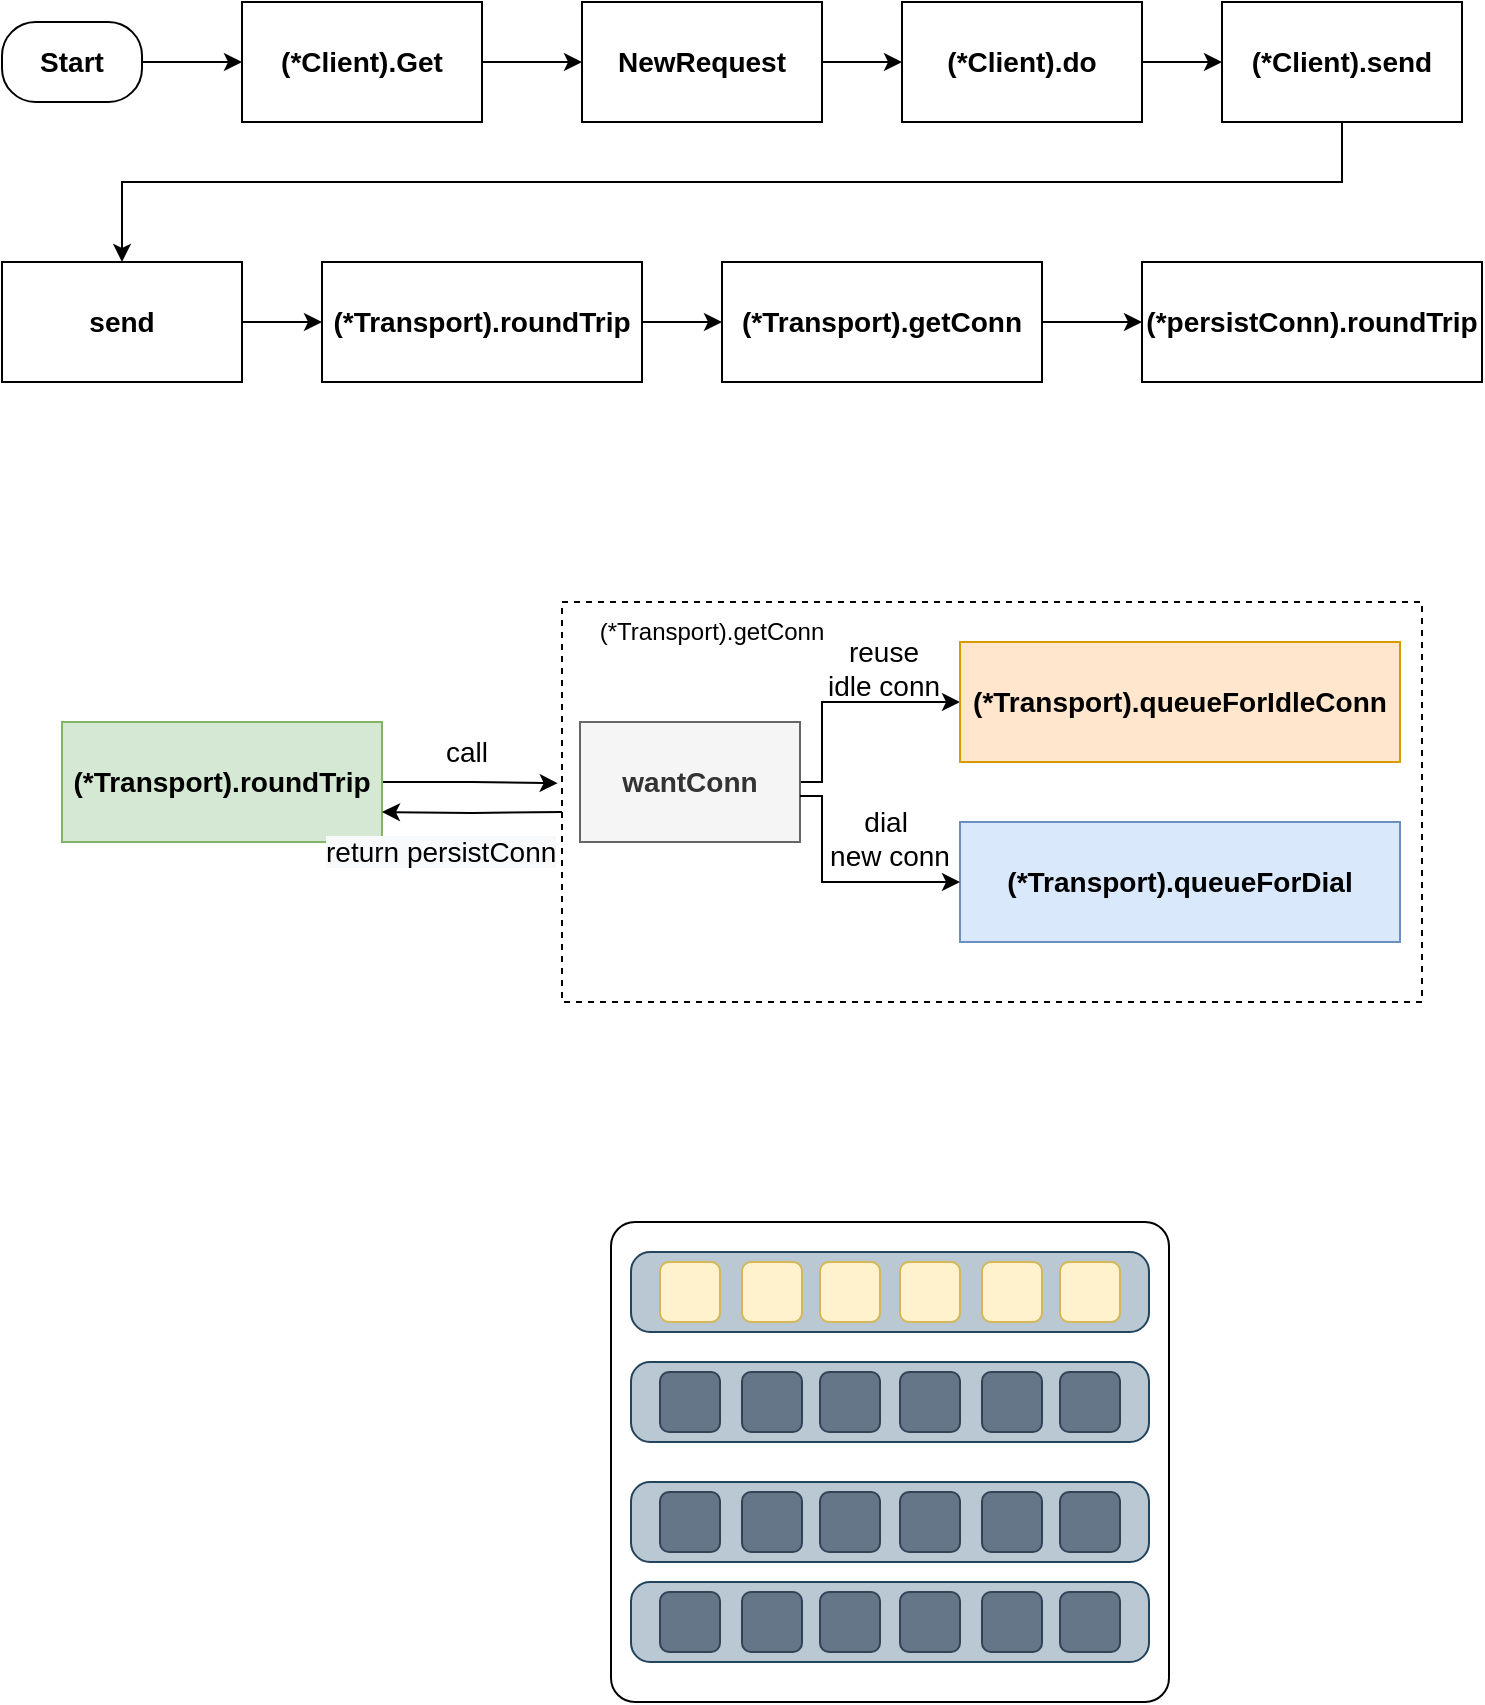 <mxfile version="15.6.5" type="github">
  <diagram id="J2EWIxKZFVFp0aU-S5zG" name="Page-1">
    <mxGraphModel dx="1209" dy="652" grid="1" gridSize="10" guides="1" tooltips="1" connect="1" arrows="1" fold="1" page="1" pageScale="1" pageWidth="827" pageHeight="1169" math="0" shadow="0">
      <root>
        <mxCell id="0" />
        <mxCell id="1" parent="0" />
        <mxCell id="iW7Jy4BK9aNB-KTvajbZ-5" value="" style="edgeStyle=orthogonalEdgeStyle;rounded=0;orthogonalLoop=1;jettySize=auto;html=1;" parent="1" source="iW7Jy4BK9aNB-KTvajbZ-1" target="iW7Jy4BK9aNB-KTvajbZ-4" edge="1">
          <mxGeometry relative="1" as="geometry" />
        </mxCell>
        <mxCell id="iW7Jy4BK9aNB-KTvajbZ-1" value="Start" style="rounded=1;whiteSpace=wrap;html=1;arcSize=42;fontStyle=1;fontSize=14;" parent="1" vertex="1">
          <mxGeometry x="10" y="30" width="70" height="40" as="geometry" />
        </mxCell>
        <mxCell id="iW7Jy4BK9aNB-KTvajbZ-7" value="" style="edgeStyle=orthogonalEdgeStyle;rounded=0;orthogonalLoop=1;jettySize=auto;html=1;fontSize=14;" parent="1" source="iW7Jy4BK9aNB-KTvajbZ-4" target="iW7Jy4BK9aNB-KTvajbZ-6" edge="1">
          <mxGeometry relative="1" as="geometry" />
        </mxCell>
        <mxCell id="iW7Jy4BK9aNB-KTvajbZ-4" value="(*Client).Get" style="rounded=1;whiteSpace=wrap;html=1;arcSize=0;fontSize=14;fontStyle=1" parent="1" vertex="1">
          <mxGeometry x="130" y="20" width="120" height="60" as="geometry" />
        </mxCell>
        <mxCell id="iW7Jy4BK9aNB-KTvajbZ-9" value="" style="edgeStyle=orthogonalEdgeStyle;rounded=0;orthogonalLoop=1;jettySize=auto;html=1;fontSize=14;" parent="1" source="iW7Jy4BK9aNB-KTvajbZ-6" target="iW7Jy4BK9aNB-KTvajbZ-8" edge="1">
          <mxGeometry relative="1" as="geometry" />
        </mxCell>
        <mxCell id="iW7Jy4BK9aNB-KTvajbZ-6" value="NewRequest" style="rounded=1;whiteSpace=wrap;html=1;arcSize=0;fontSize=14;fontStyle=1" parent="1" vertex="1">
          <mxGeometry x="300" y="20" width="120" height="60" as="geometry" />
        </mxCell>
        <mxCell id="iW7Jy4BK9aNB-KTvajbZ-11" value="" style="edgeStyle=orthogonalEdgeStyle;rounded=0;orthogonalLoop=1;jettySize=auto;html=1;fontSize=14;" parent="1" source="iW7Jy4BK9aNB-KTvajbZ-8" target="iW7Jy4BK9aNB-KTvajbZ-10" edge="1">
          <mxGeometry relative="1" as="geometry" />
        </mxCell>
        <mxCell id="iW7Jy4BK9aNB-KTvajbZ-8" value="(*Client).do" style="rounded=1;whiteSpace=wrap;html=1;arcSize=0;fontSize=14;fontStyle=1" parent="1" vertex="1">
          <mxGeometry x="460" y="20" width="120" height="60" as="geometry" />
        </mxCell>
        <mxCell id="iW7Jy4BK9aNB-KTvajbZ-13" value="" style="edgeStyle=orthogonalEdgeStyle;rounded=0;orthogonalLoop=1;jettySize=auto;html=1;fontSize=14;" parent="1" source="iW7Jy4BK9aNB-KTvajbZ-10" target="iW7Jy4BK9aNB-KTvajbZ-12" edge="1">
          <mxGeometry relative="1" as="geometry">
            <Array as="points">
              <mxPoint x="680" y="110" />
              <mxPoint x="70" y="110" />
            </Array>
          </mxGeometry>
        </mxCell>
        <mxCell id="iW7Jy4BK9aNB-KTvajbZ-10" value="(*Client).send" style="rounded=1;whiteSpace=wrap;html=1;arcSize=0;fontSize=14;fontStyle=1" parent="1" vertex="1">
          <mxGeometry x="620" y="20" width="120" height="60" as="geometry" />
        </mxCell>
        <mxCell id="iW7Jy4BK9aNB-KTvajbZ-15" value="" style="edgeStyle=orthogonalEdgeStyle;rounded=0;orthogonalLoop=1;jettySize=auto;html=1;fontSize=14;" parent="1" source="iW7Jy4BK9aNB-KTvajbZ-12" target="iW7Jy4BK9aNB-KTvajbZ-14" edge="1">
          <mxGeometry relative="1" as="geometry" />
        </mxCell>
        <mxCell id="iW7Jy4BK9aNB-KTvajbZ-12" value="send" style="rounded=1;whiteSpace=wrap;html=1;arcSize=0;fontSize=14;fontStyle=1" parent="1" vertex="1">
          <mxGeometry x="10" y="150" width="120" height="60" as="geometry" />
        </mxCell>
        <mxCell id="iW7Jy4BK9aNB-KTvajbZ-17" value="" style="edgeStyle=orthogonalEdgeStyle;rounded=0;orthogonalLoop=1;jettySize=auto;html=1;fontSize=14;" parent="1" source="iW7Jy4BK9aNB-KTvajbZ-14" target="iW7Jy4BK9aNB-KTvajbZ-16" edge="1">
          <mxGeometry relative="1" as="geometry" />
        </mxCell>
        <mxCell id="iW7Jy4BK9aNB-KTvajbZ-14" value="(*Transport).roundTrip" style="rounded=1;whiteSpace=wrap;html=1;arcSize=0;fontSize=14;fontStyle=1" parent="1" vertex="1">
          <mxGeometry x="170" y="150" width="160" height="60" as="geometry" />
        </mxCell>
        <mxCell id="iW7Jy4BK9aNB-KTvajbZ-19" value="" style="edgeStyle=orthogonalEdgeStyle;rounded=0;orthogonalLoop=1;jettySize=auto;html=1;fontSize=14;" parent="1" source="iW7Jy4BK9aNB-KTvajbZ-16" target="iW7Jy4BK9aNB-KTvajbZ-18" edge="1">
          <mxGeometry relative="1" as="geometry" />
        </mxCell>
        <mxCell id="iW7Jy4BK9aNB-KTvajbZ-16" value="(*Transport).getConn" style="rounded=1;whiteSpace=wrap;html=1;arcSize=0;fontSize=14;fontStyle=1" parent="1" vertex="1">
          <mxGeometry x="370" y="150" width="160" height="60" as="geometry" />
        </mxCell>
        <mxCell id="iW7Jy4BK9aNB-KTvajbZ-18" value="(*persistConn).roundTrip" style="rounded=1;whiteSpace=wrap;html=1;arcSize=0;fontSize=14;fontStyle=1" parent="1" vertex="1">
          <mxGeometry x="580" y="150" width="170" height="60" as="geometry" />
        </mxCell>
        <mxCell id="6nx5Ef50IVuq_1JzivEW-11" value="" style="edgeStyle=orthogonalEdgeStyle;rounded=0;orthogonalLoop=1;jettySize=auto;html=1;entryX=-0.005;entryY=0.453;entryDx=0;entryDy=0;entryPerimeter=0;" parent="1" source="6nx5Ef50IVuq_1JzivEW-2" target="6nx5Ef50IVuq_1JzivEW-3" edge="1">
          <mxGeometry relative="1" as="geometry" />
        </mxCell>
        <mxCell id="6nx5Ef50IVuq_1JzivEW-2" value="(*Transport).roundTrip" style="rounded=1;whiteSpace=wrap;html=1;arcSize=0;fontSize=14;fontStyle=1;fillColor=#d5e8d4;strokeColor=#82b366;" parent="1" vertex="1">
          <mxGeometry x="40" y="380" width="160" height="60" as="geometry" />
        </mxCell>
        <mxCell id="6nx5Ef50IVuq_1JzivEW-3" value="" style="rounded=0;whiteSpace=wrap;html=1;dashed=1;" parent="1" vertex="1">
          <mxGeometry x="290" y="320" width="430" height="200" as="geometry" />
        </mxCell>
        <mxCell id="6nx5Ef50IVuq_1JzivEW-8" value="" style="edgeStyle=orthogonalEdgeStyle;rounded=0;orthogonalLoop=1;jettySize=auto;html=1;entryX=0;entryY=0.5;entryDx=0;entryDy=0;" parent="1" source="6nx5Ef50IVuq_1JzivEW-4" target="6nx5Ef50IVuq_1JzivEW-6" edge="1">
          <mxGeometry relative="1" as="geometry">
            <Array as="points">
              <mxPoint x="420" y="410" />
              <mxPoint x="420" y="370" />
            </Array>
          </mxGeometry>
        </mxCell>
        <mxCell id="6nx5Ef50IVuq_1JzivEW-4" value="wantConn" style="rounded=1;whiteSpace=wrap;html=1;arcSize=0;fontSize=14;fontStyle=1;fillColor=#f5f5f5;strokeColor=#666666;fontColor=#333333;" parent="1" vertex="1">
          <mxGeometry x="299" y="380" width="110" height="60" as="geometry" />
        </mxCell>
        <mxCell id="6nx5Ef50IVuq_1JzivEW-5" value="(*Transport).getConn" style="text;html=1;strokeColor=none;fillColor=none;align=center;verticalAlign=middle;whiteSpace=wrap;rounded=0;dashed=1;" parent="1" vertex="1">
          <mxGeometry x="300" y="320" width="130" height="30" as="geometry" />
        </mxCell>
        <mxCell id="6nx5Ef50IVuq_1JzivEW-6" value="(*Transport).queueForIdleConn" style="rounded=1;whiteSpace=wrap;html=1;arcSize=0;fontSize=14;fontStyle=1;fillColor=#ffe6cc;strokeColor=#d79b00;" parent="1" vertex="1">
          <mxGeometry x="489" y="340" width="220" height="60" as="geometry" />
        </mxCell>
        <mxCell id="6nx5Ef50IVuq_1JzivEW-7" value="(*Transport).queueForDial" style="rounded=1;whiteSpace=wrap;html=1;arcSize=0;fontSize=14;fontStyle=1;fillColor=#dae8fc;strokeColor=#6c8ebf;" parent="1" vertex="1">
          <mxGeometry x="489" y="430" width="220" height="60" as="geometry" />
        </mxCell>
        <mxCell id="6nx5Ef50IVuq_1JzivEW-10" value="" style="edgeStyle=orthogonalEdgeStyle;rounded=0;orthogonalLoop=1;jettySize=auto;html=1;entryX=0;entryY=0.5;entryDx=0;entryDy=0;" parent="1" target="6nx5Ef50IVuq_1JzivEW-7" edge="1">
          <mxGeometry relative="1" as="geometry">
            <mxPoint x="409" y="417" as="sourcePoint" />
            <mxPoint x="499" y="390" as="targetPoint" />
            <Array as="points">
              <mxPoint x="420" y="417" />
              <mxPoint x="420" y="460" />
            </Array>
          </mxGeometry>
        </mxCell>
        <mxCell id="6nx5Ef50IVuq_1JzivEW-12" value="" style="edgeStyle=orthogonalEdgeStyle;rounded=0;orthogonalLoop=1;jettySize=auto;html=1;entryX=1;entryY=0.75;entryDx=0;entryDy=0;" parent="1" target="6nx5Ef50IVuq_1JzivEW-2" edge="1">
          <mxGeometry relative="1" as="geometry">
            <mxPoint x="290" y="425" as="sourcePoint" />
            <mxPoint x="210" y="425" as="targetPoint" />
          </mxGeometry>
        </mxCell>
        <mxCell id="6nx5Ef50IVuq_1JzivEW-13" value="&lt;span style=&quot;color: rgb(0 , 0 , 0) ; font-family: &amp;#34;helvetica&amp;#34; ; font-size: 14px ; font-style: normal ; letter-spacing: normal ; text-indent: 0px ; text-transform: none ; word-spacing: 0px ; background-color: rgb(248 , 249 , 250) ; display: inline ; float: none&quot;&gt;return persistConn&lt;/span&gt;" style="text;whiteSpace=wrap;html=1;fontStyle=0;align=left;" parent="1" vertex="1">
          <mxGeometry x="170" y="430" width="140" height="30" as="geometry" />
        </mxCell>
        <mxCell id="6nx5Ef50IVuq_1JzivEW-14" value="&lt;div style=&quot;text-align: center&quot;&gt;&lt;span style=&quot;font-size: 14px&quot;&gt;&lt;font face=&quot;helvetica&quot;&gt;call&lt;/font&gt;&lt;/span&gt;&lt;/div&gt;" style="text;whiteSpace=wrap;html=1;fontStyle=0" parent="1" vertex="1">
          <mxGeometry x="230" y="380" width="30" height="30" as="geometry" />
        </mxCell>
        <mxCell id="6nx5Ef50IVuq_1JzivEW-16" value="&lt;div style=&quot;text-align: center&quot;&gt;&lt;span style=&quot;font-size: 14px&quot;&gt;&lt;font face=&quot;helvetica&quot;&gt;reuse idle conn&lt;/font&gt;&lt;/span&gt;&lt;/div&gt;" style="text;whiteSpace=wrap;html=1;fontStyle=0" parent="1" vertex="1">
          <mxGeometry x="420" y="330" width="60" height="30" as="geometry" />
        </mxCell>
        <mxCell id="6nx5Ef50IVuq_1JzivEW-17" value="&lt;div&gt;&lt;span style=&quot;font-size: 14px&quot;&gt;&lt;font face=&quot;helvetica&quot;&gt;dial&amp;nbsp;&lt;/font&gt;&lt;/span&gt;&lt;/div&gt;&lt;div&gt;&lt;span style=&quot;font-size: 14px&quot;&gt;&lt;font face=&quot;helvetica&quot;&gt;new conn&lt;/font&gt;&lt;/span&gt;&lt;/div&gt;" style="text;whiteSpace=wrap;html=1;fontStyle=0;align=center;" parent="1" vertex="1">
          <mxGeometry x="419" y="415" width="70" height="31" as="geometry" />
        </mxCell>
        <mxCell id="Hpju6PKB836rXU66gbII-5" value="" style="rounded=1;whiteSpace=wrap;html=1;fontColor=default;strokeColor=default;fillColor=default;arcSize=5;" vertex="1" parent="1">
          <mxGeometry x="314.5" y="630" width="279" height="240" as="geometry" />
        </mxCell>
        <mxCell id="Hpju6PKB836rXU66gbII-6" value="" style="rounded=1;whiteSpace=wrap;html=1;strokeColor=#23445d;fillColor=#bac8d3;arcSize=24;fontColor=default;" vertex="1" parent="1">
          <mxGeometry x="324.5" y="645" width="259" height="40" as="geometry" />
        </mxCell>
        <mxCell id="Hpju6PKB836rXU66gbII-8" value="" style="rounded=1;whiteSpace=wrap;html=1;strokeColor=#d6b656;fillColor=#fff2cc;fontColor=default;" vertex="1" parent="1">
          <mxGeometry x="339" y="650" width="30" height="30" as="geometry" />
        </mxCell>
        <mxCell id="Hpju6PKB836rXU66gbII-9" value="" style="rounded=1;whiteSpace=wrap;html=1;strokeColor=#d6b656;fillColor=#fff2cc;fontColor=default;" vertex="1" parent="1">
          <mxGeometry x="380" y="650" width="30" height="30" as="geometry" />
        </mxCell>
        <mxCell id="Hpju6PKB836rXU66gbII-10" value="" style="rounded=1;whiteSpace=wrap;html=1;strokeColor=#d6b656;fillColor=#fff2cc;fontColor=default;" vertex="1" parent="1">
          <mxGeometry x="419" y="650" width="30" height="30" as="geometry" />
        </mxCell>
        <mxCell id="Hpju6PKB836rXU66gbII-11" value="" style="rounded=1;whiteSpace=wrap;html=1;strokeColor=#d6b656;fillColor=#fff2cc;fontColor=default;" vertex="1" parent="1">
          <mxGeometry x="459" y="650" width="30" height="30" as="geometry" />
        </mxCell>
        <mxCell id="Hpju6PKB836rXU66gbII-12" value="" style="rounded=1;whiteSpace=wrap;html=1;strokeColor=#d6b656;fillColor=#fff2cc;fontColor=default;" vertex="1" parent="1">
          <mxGeometry x="500" y="650" width="30" height="30" as="geometry" />
        </mxCell>
        <mxCell id="Hpju6PKB836rXU66gbII-13" value="" style="rounded=1;whiteSpace=wrap;html=1;strokeColor=#d6b656;fillColor=#fff2cc;fontColor=default;" vertex="1" parent="1">
          <mxGeometry x="539" y="650" width="30" height="30" as="geometry" />
        </mxCell>
        <mxCell id="Hpju6PKB836rXU66gbII-14" value="" style="rounded=1;whiteSpace=wrap;html=1;strokeColor=#23445d;fillColor=#bac8d3;arcSize=24;fontColor=default;" vertex="1" parent="1">
          <mxGeometry x="324.5" y="700" width="259" height="40" as="geometry" />
        </mxCell>
        <mxCell id="Hpju6PKB836rXU66gbII-15" value="" style="rounded=1;whiteSpace=wrap;html=1;strokeColor=#314354;fillColor=#647687;fontColor=#ffffff;" vertex="1" parent="1">
          <mxGeometry x="339" y="705" width="30" height="30" as="geometry" />
        </mxCell>
        <mxCell id="Hpju6PKB836rXU66gbII-16" value="" style="rounded=1;whiteSpace=wrap;html=1;strokeColor=#314354;fillColor=#647687;fontColor=#ffffff;" vertex="1" parent="1">
          <mxGeometry x="380" y="705" width="30" height="30" as="geometry" />
        </mxCell>
        <mxCell id="Hpju6PKB836rXU66gbII-17" value="" style="rounded=1;whiteSpace=wrap;html=1;strokeColor=#314354;fillColor=#647687;fontColor=#ffffff;" vertex="1" parent="1">
          <mxGeometry x="419" y="705" width="30" height="30" as="geometry" />
        </mxCell>
        <mxCell id="Hpju6PKB836rXU66gbII-18" value="" style="rounded=1;whiteSpace=wrap;html=1;strokeColor=#314354;fillColor=#647687;fontColor=#ffffff;" vertex="1" parent="1">
          <mxGeometry x="459" y="705" width="30" height="30" as="geometry" />
        </mxCell>
        <mxCell id="Hpju6PKB836rXU66gbII-19" value="" style="rounded=1;whiteSpace=wrap;html=1;strokeColor=#314354;fillColor=#647687;fontColor=#ffffff;" vertex="1" parent="1">
          <mxGeometry x="500" y="705" width="30" height="30" as="geometry" />
        </mxCell>
        <mxCell id="Hpju6PKB836rXU66gbII-20" value="" style="rounded=1;whiteSpace=wrap;html=1;strokeColor=#314354;fillColor=#647687;fontColor=#ffffff;" vertex="1" parent="1">
          <mxGeometry x="539" y="705" width="30" height="30" as="geometry" />
        </mxCell>
        <mxCell id="Hpju6PKB836rXU66gbII-21" value="" style="rounded=1;whiteSpace=wrap;html=1;strokeColor=#23445d;fillColor=#bac8d3;arcSize=24;fontColor=default;" vertex="1" parent="1">
          <mxGeometry x="324.5" y="760" width="259" height="40" as="geometry" />
        </mxCell>
        <mxCell id="Hpju6PKB836rXU66gbII-22" value="" style="rounded=1;whiteSpace=wrap;html=1;strokeColor=#314354;fillColor=#647687;fontColor=#ffffff;" vertex="1" parent="1">
          <mxGeometry x="339" y="765" width="30" height="30" as="geometry" />
        </mxCell>
        <mxCell id="Hpju6PKB836rXU66gbII-23" value="" style="rounded=1;whiteSpace=wrap;html=1;strokeColor=#314354;fillColor=#647687;fontColor=#ffffff;" vertex="1" parent="1">
          <mxGeometry x="380" y="765" width="30" height="30" as="geometry" />
        </mxCell>
        <mxCell id="Hpju6PKB836rXU66gbII-24" value="" style="rounded=1;whiteSpace=wrap;html=1;strokeColor=#314354;fillColor=#647687;fontColor=#ffffff;" vertex="1" parent="1">
          <mxGeometry x="419" y="765" width="30" height="30" as="geometry" />
        </mxCell>
        <mxCell id="Hpju6PKB836rXU66gbII-25" value="" style="rounded=1;whiteSpace=wrap;html=1;strokeColor=#314354;fillColor=#647687;fontColor=#ffffff;" vertex="1" parent="1">
          <mxGeometry x="459" y="765" width="30" height="30" as="geometry" />
        </mxCell>
        <mxCell id="Hpju6PKB836rXU66gbII-26" value="" style="rounded=1;whiteSpace=wrap;html=1;strokeColor=#314354;fillColor=#647687;fontColor=#ffffff;" vertex="1" parent="1">
          <mxGeometry x="500" y="765" width="30" height="30" as="geometry" />
        </mxCell>
        <mxCell id="Hpju6PKB836rXU66gbII-27" value="" style="rounded=1;whiteSpace=wrap;html=1;strokeColor=#314354;fillColor=#647687;fontColor=#ffffff;" vertex="1" parent="1">
          <mxGeometry x="539" y="765" width="30" height="30" as="geometry" />
        </mxCell>
        <mxCell id="Hpju6PKB836rXU66gbII-28" value="" style="rounded=1;whiteSpace=wrap;html=1;strokeColor=#23445d;fillColor=#bac8d3;arcSize=24;fontColor=default;" vertex="1" parent="1">
          <mxGeometry x="324.5" y="810" width="259" height="40" as="geometry" />
        </mxCell>
        <mxCell id="Hpju6PKB836rXU66gbII-29" value="" style="rounded=1;whiteSpace=wrap;html=1;strokeColor=#314354;fillColor=#647687;fontColor=#ffffff;" vertex="1" parent="1">
          <mxGeometry x="339" y="815" width="30" height="30" as="geometry" />
        </mxCell>
        <mxCell id="Hpju6PKB836rXU66gbII-30" value="" style="rounded=1;whiteSpace=wrap;html=1;strokeColor=#314354;fillColor=#647687;fontColor=#ffffff;" vertex="1" parent="1">
          <mxGeometry x="380" y="815" width="30" height="30" as="geometry" />
        </mxCell>
        <mxCell id="Hpju6PKB836rXU66gbII-31" value="" style="rounded=1;whiteSpace=wrap;html=1;strokeColor=#314354;fillColor=#647687;fontColor=#ffffff;" vertex="1" parent="1">
          <mxGeometry x="419" y="815" width="30" height="30" as="geometry" />
        </mxCell>
        <mxCell id="Hpju6PKB836rXU66gbII-32" value="" style="rounded=1;whiteSpace=wrap;html=1;strokeColor=#314354;fillColor=#647687;fontColor=#ffffff;" vertex="1" parent="1">
          <mxGeometry x="459" y="815" width="30" height="30" as="geometry" />
        </mxCell>
        <mxCell id="Hpju6PKB836rXU66gbII-33" value="" style="rounded=1;whiteSpace=wrap;html=1;strokeColor=#314354;fillColor=#647687;fontColor=#ffffff;" vertex="1" parent="1">
          <mxGeometry x="500" y="815" width="30" height="30" as="geometry" />
        </mxCell>
        <mxCell id="Hpju6PKB836rXU66gbII-34" value="" style="rounded=1;whiteSpace=wrap;html=1;strokeColor=#314354;fillColor=#647687;fontColor=#ffffff;" vertex="1" parent="1">
          <mxGeometry x="539" y="815" width="30" height="30" as="geometry" />
        </mxCell>
      </root>
    </mxGraphModel>
  </diagram>
</mxfile>
